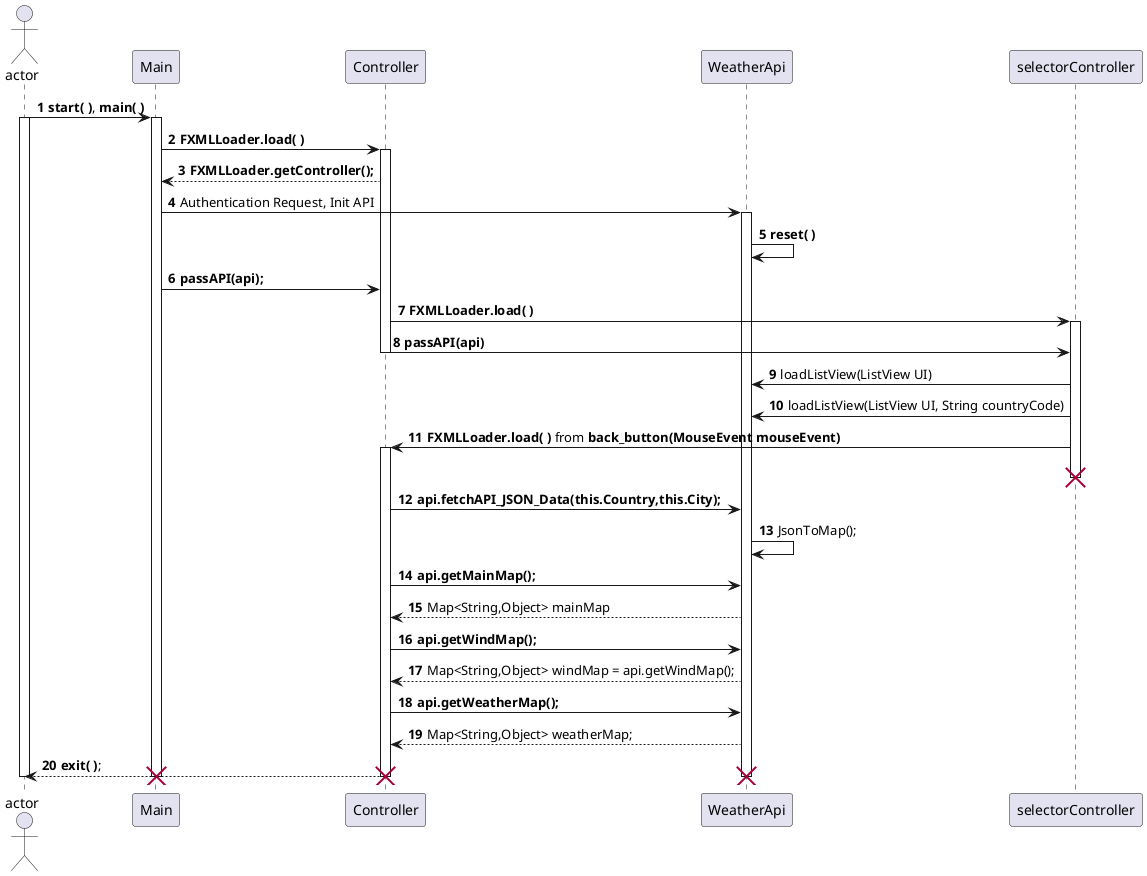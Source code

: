 @startuml
'https://plantuml.com/sequence-diagram

autonumber
actor       actor       as Foo1
Foo1 -> Main: **start( )**, **main( )**
activate Foo1
activate Main


Main -> Controller: **FXMLLoader.load( )**
activate Controller
Main <-- Controller: **FXMLLoader.getController();**



Main -> WeatherApi: Authentication Request, Init API
activate WeatherApi
WeatherApi -> WeatherApi: **reset( )**
Main -> Controller: **passAPI(api);**


Controller -> selectorController: **FXMLLoader.load( )**
activate selectorController
Controller -> selectorController: **passAPI(api)**
deactivate Controller
WeatherApi<-selectorController: loadListView(ListView UI)
WeatherApi<-selectorController: loadListView(ListView UI, String countryCode)
selectorController -> Controller: **FXMLLoader.load( )** from **back_button(MouseEvent mouseEvent)**
activate Controller
destroy selectorController

Controller->WeatherApi: **api.fetchAPI_JSON_Data(this.Country,this.City);**
WeatherApi->WeatherApi: JsonToMap();
Controller->WeatherApi: **api.getMainMap();**
WeatherApi-->Controller: Map<String,Object> mainMap
Controller->WeatherApi: **api.getWindMap();**
WeatherApi-->Controller: Map<String,Object> windMap = api.getWindMap();
Controller->WeatherApi: **api.getWeatherMap();**
WeatherApi-->Controller: Map<String,Object> weatherMap;


Controller --> Foo1: **exit( )**;
deactivate Foo1
deactivate Main
deactivate Controller
deactivate WeatherApi
destroy Main
destroy Controller
destroy WeatherApi


@enduml